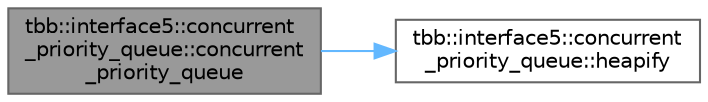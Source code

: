 digraph "tbb::interface5::concurrent_priority_queue::concurrent_priority_queue"
{
 // LATEX_PDF_SIZE
  bgcolor="transparent";
  edge [fontname=Helvetica,fontsize=10,labelfontname=Helvetica,labelfontsize=10];
  node [fontname=Helvetica,fontsize=10,shape=box,height=0.2,width=0.4];
  rankdir="LR";
  Node1 [id="Node000001",label="tbb::interface5::concurrent\l_priority_queue::concurrent\l_priority_queue",height=0.2,width=0.4,color="gray40", fillcolor="grey60", style="filled", fontcolor="black",tooltip="[begin,end) constructor"];
  Node1 -> Node2 [id="edge1_Node000001_Node000002",color="steelblue1",style="solid",tooltip=" "];
  Node2 [id="Node000002",label="tbb::interface5::concurrent\l_priority_queue::heapify",height=0.2,width=0.4,color="grey40", fillcolor="white", style="filled",URL="$classtbb_1_1interface5_1_1concurrent__priority__queue.html#ac3fa7f5d148aff4ab6a90479ea53b10c",tooltip="Merge unsorted elements into heap"];
}

